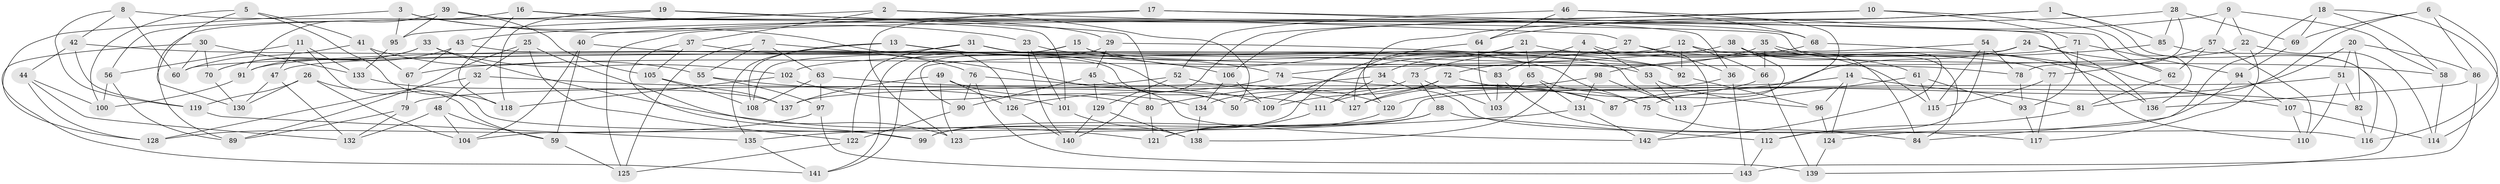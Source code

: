 // coarse degree distribution, {4: 0.7, 5: 0.12, 7: 0.02, 3: 0.06, 8: 0.07, 10: 0.01, 6: 0.01, 12: 0.01}
// Generated by graph-tools (version 1.1) at 2025/02/03/04/25 22:02:05]
// undirected, 143 vertices, 286 edges
graph export_dot {
graph [start="1"]
  node [color=gray90,style=filled];
  1;
  2;
  3;
  4;
  5;
  6;
  7;
  8;
  9;
  10;
  11;
  12;
  13;
  14;
  15;
  16;
  17;
  18;
  19;
  20;
  21;
  22;
  23;
  24;
  25;
  26;
  27;
  28;
  29;
  30;
  31;
  32;
  33;
  34;
  35;
  36;
  37;
  38;
  39;
  40;
  41;
  42;
  43;
  44;
  45;
  46;
  47;
  48;
  49;
  50;
  51;
  52;
  53;
  54;
  55;
  56;
  57;
  58;
  59;
  60;
  61;
  62;
  63;
  64;
  65;
  66;
  67;
  68;
  69;
  70;
  71;
  72;
  73;
  74;
  75;
  76;
  77;
  78;
  79;
  80;
  81;
  82;
  83;
  84;
  85;
  86;
  87;
  88;
  89;
  90;
  91;
  92;
  93;
  94;
  95;
  96;
  97;
  98;
  99;
  100;
  101;
  102;
  103;
  104;
  105;
  106;
  107;
  108;
  109;
  110;
  111;
  112;
  113;
  114;
  115;
  116;
  117;
  118;
  119;
  120;
  121;
  122;
  123;
  124;
  125;
  126;
  127;
  128;
  129;
  130;
  131;
  132;
  133;
  134;
  135;
  136;
  137;
  138;
  139;
  140;
  141;
  142;
  143;
  1 -- 106;
  1 -- 85;
  1 -- 139;
  1 -- 120;
  2 -- 95;
  2 -- 50;
  2 -- 27;
  2 -- 37;
  3 -- 126;
  3 -- 95;
  3 -- 23;
  3 -- 128;
  4 -- 138;
  4 -- 53;
  4 -- 142;
  4 -- 83;
  5 -- 118;
  5 -- 100;
  5 -- 130;
  5 -- 41;
  6 -- 69;
  6 -- 81;
  6 -- 116;
  6 -- 86;
  7 -- 63;
  7 -- 142;
  7 -- 125;
  7 -- 55;
  8 -- 42;
  8 -- 110;
  8 -- 119;
  8 -- 60;
  9 -- 58;
  9 -- 22;
  9 -- 57;
  9 -- 64;
  10 -- 140;
  10 -- 136;
  10 -- 125;
  10 -- 71;
  11 -- 99;
  11 -- 133;
  11 -- 56;
  11 -- 47;
  12 -- 91;
  12 -- 92;
  12 -- 66;
  12 -- 58;
  13 -- 106;
  13 -- 108;
  13 -- 109;
  13 -- 135;
  14 -- 96;
  14 -- 124;
  14 -- 81;
  14 -- 137;
  15 -- 75;
  15 -- 108;
  15 -- 78;
  15 -- 141;
  16 -- 29;
  16 -- 84;
  16 -- 56;
  16 -- 118;
  17 -- 62;
  17 -- 36;
  17 -- 40;
  17 -- 123;
  18 -- 58;
  18 -- 114;
  18 -- 69;
  18 -- 84;
  19 -- 89;
  19 -- 80;
  19 -- 118;
  19 -- 68;
  20 -- 51;
  20 -- 86;
  20 -- 87;
  20 -- 82;
  21 -- 34;
  21 -- 65;
  21 -- 127;
  21 -- 77;
  22 -- 74;
  22 -- 117;
  22 -- 114;
  23 -- 140;
  23 -- 101;
  23 -- 83;
  24 -- 50;
  24 -- 90;
  24 -- 136;
  24 -- 62;
  25 -- 123;
  25 -- 32;
  25 -- 89;
  25 -- 122;
  26 -- 59;
  26 -- 130;
  26 -- 104;
  26 -- 119;
  27 -- 36;
  27 -- 115;
  27 -- 109;
  28 -- 78;
  28 -- 69;
  28 -- 43;
  28 -- 85;
  29 -- 45;
  29 -- 141;
  29 -- 113;
  30 -- 141;
  30 -- 60;
  30 -- 133;
  30 -- 70;
  31 -- 122;
  31 -- 92;
  31 -- 47;
  31 -- 74;
  32 -- 128;
  32 -- 48;
  32 -- 111;
  33 -- 91;
  33 -- 102;
  33 -- 121;
  33 -- 70;
  34 -- 116;
  34 -- 80;
  34 -- 111;
  35 -- 66;
  35 -- 142;
  35 -- 136;
  35 -- 72;
  36 -- 127;
  36 -- 143;
  37 -- 99;
  37 -- 105;
  37 -- 76;
  38 -- 67;
  38 -- 87;
  38 -- 61;
  38 -- 84;
  39 -- 95;
  39 -- 101;
  39 -- 105;
  39 -- 91;
  40 -- 92;
  40 -- 104;
  40 -- 59;
  41 -- 67;
  41 -- 55;
  41 -- 60;
  42 -- 44;
  42 -- 53;
  42 -- 119;
  43 -- 67;
  43 -- 50;
  43 -- 70;
  44 -- 132;
  44 -- 100;
  44 -- 128;
  45 -- 90;
  45 -- 50;
  45 -- 129;
  46 -- 68;
  46 -- 64;
  46 -- 75;
  46 -- 52;
  47 -- 132;
  47 -- 130;
  48 -- 104;
  48 -- 59;
  48 -- 132;
  49 -- 126;
  49 -- 123;
  49 -- 80;
  49 -- 137;
  51 -- 104;
  51 -- 110;
  51 -- 82;
  52 -- 129;
  52 -- 79;
  52 -- 120;
  53 -- 113;
  53 -- 96;
  54 -- 115;
  54 -- 78;
  54 -- 112;
  54 -- 60;
  55 -- 101;
  55 -- 97;
  56 -- 100;
  56 -- 89;
  57 -- 62;
  57 -- 110;
  57 -- 77;
  58 -- 114;
  59 -- 125;
  61 -- 113;
  61 -- 93;
  61 -- 115;
  62 -- 81;
  63 -- 108;
  63 -- 82;
  63 -- 97;
  64 -- 99;
  64 -- 103;
  65 -- 75;
  65 -- 103;
  65 -- 131;
  66 -- 139;
  66 -- 120;
  67 -- 79;
  68 -- 73;
  68 -- 107;
  69 -- 94;
  70 -- 130;
  71 -- 102;
  71 -- 94;
  71 -- 93;
  72 -- 87;
  72 -- 109;
  72 -- 127;
  73 -- 88;
  73 -- 134;
  73 -- 103;
  74 -- 126;
  74 -- 87;
  75 -- 84;
  76 -- 90;
  76 -- 139;
  76 -- 127;
  77 -- 117;
  77 -- 115;
  78 -- 93;
  79 -- 132;
  79 -- 89;
  80 -- 121;
  81 -- 112;
  82 -- 116;
  83 -- 103;
  83 -- 117;
  85 -- 98;
  85 -- 116;
  86 -- 143;
  86 -- 136;
  88 -- 99;
  88 -- 123;
  88 -- 112;
  90 -- 122;
  91 -- 100;
  92 -- 96;
  93 -- 117;
  94 -- 124;
  94 -- 107;
  95 -- 133;
  96 -- 124;
  97 -- 128;
  97 -- 143;
  98 -- 111;
  98 -- 131;
  98 -- 113;
  101 -- 138;
  102 -- 118;
  102 -- 134;
  105 -- 137;
  105 -- 108;
  106 -- 109;
  106 -- 134;
  107 -- 110;
  107 -- 114;
  111 -- 121;
  112 -- 143;
  119 -- 135;
  120 -- 121;
  122 -- 125;
  124 -- 139;
  126 -- 140;
  129 -- 140;
  129 -- 138;
  131 -- 135;
  131 -- 142;
  133 -- 137;
  134 -- 138;
  135 -- 141;
}
